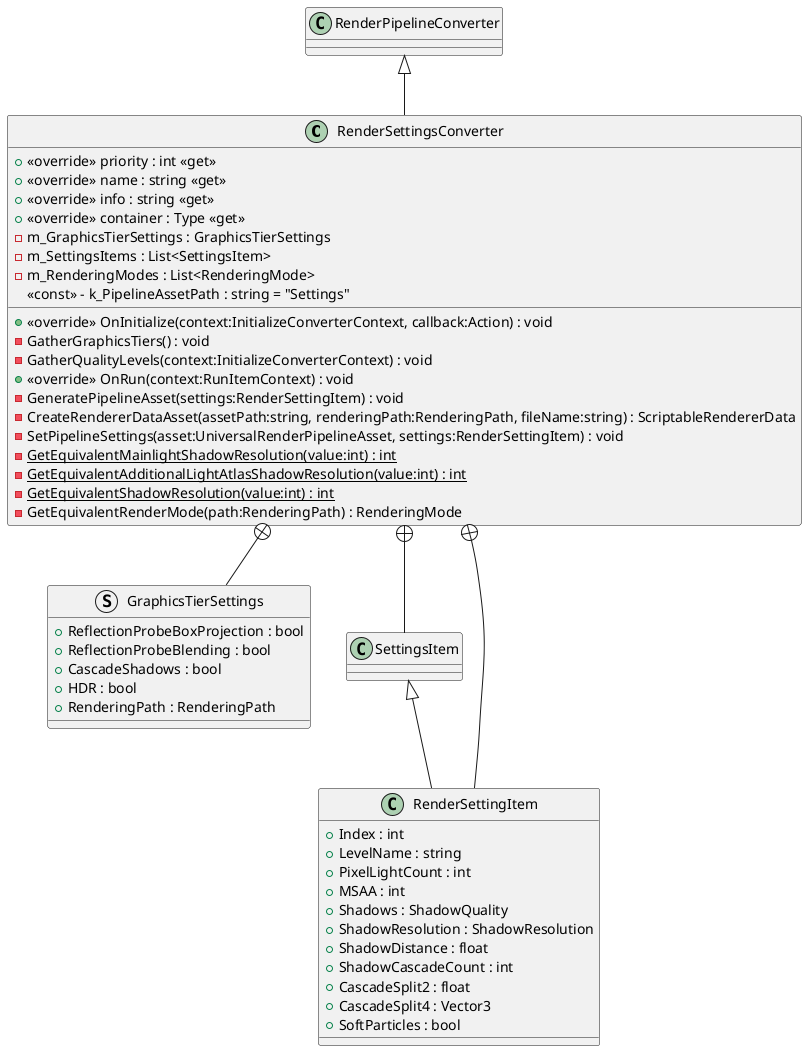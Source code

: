 @startuml
class RenderSettingsConverter {
    + <<override>> priority : int <<get>>
    + <<override>> name : string <<get>>
    + <<override>> info : string <<get>>
    + <<override>> container : Type <<get>>
    - m_GraphicsTierSettings : GraphicsTierSettings
    - m_SettingsItems : List<SettingsItem>
    - m_RenderingModes : List<RenderingMode>
    <<const>> - k_PipelineAssetPath : string = "Settings"
    + <<override>> OnInitialize(context:InitializeConverterContext, callback:Action) : void
    - GatherGraphicsTiers() : void
    - GatherQualityLevels(context:InitializeConverterContext) : void
    + <<override>> OnRun(context:RunItemContext) : void
    - GeneratePipelineAsset(settings:RenderSettingItem) : void
    - CreateRendererDataAsset(assetPath:string, renderingPath:RenderingPath, fileName:string) : ScriptableRendererData
    - SetPipelineSettings(asset:UniversalRenderPipelineAsset, settings:RenderSettingItem) : void
    - {static} GetEquivalentMainlightShadowResolution(value:int) : int
    - {static} GetEquivalentAdditionalLightAtlasShadowResolution(value:int) : int
    - {static} GetEquivalentShadowResolution(value:int) : int
    - GetEquivalentRenderMode(path:RenderingPath) : RenderingMode
}
struct GraphicsTierSettings {
    + ReflectionProbeBoxProjection : bool
    + ReflectionProbeBlending : bool
    + CascadeShadows : bool
    + HDR : bool
    + RenderingPath : RenderingPath
}
class SettingsItem {
}
class RenderSettingItem {
    + Index : int
    + LevelName : string
    + PixelLightCount : int
    + MSAA : int
    + Shadows : ShadowQuality
    + ShadowResolution : ShadowResolution
    + ShadowDistance : float
    + ShadowCascadeCount : int
    + CascadeSplit2 : float
    + CascadeSplit4 : Vector3
    + SoftParticles : bool
}
RenderPipelineConverter <|-- RenderSettingsConverter
RenderSettingsConverter +-- GraphicsTierSettings
RenderSettingsConverter +-- SettingsItem
RenderSettingsConverter +-- RenderSettingItem
SettingsItem <|-- RenderSettingItem
@enduml
